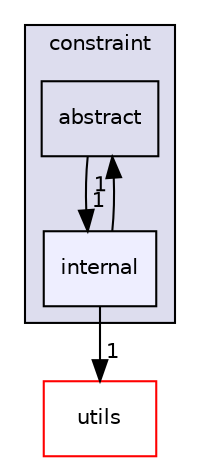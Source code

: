 digraph "include/tvm/constraint/internal" {
  compound=true
  node [ fontsize="10", fontname="Helvetica"];
  edge [ labelfontsize="10", labelfontname="Helvetica"];
  subgraph clusterdir_8aade20741a7f4a13662c9851e607ed3 {
    graph [ bgcolor="#ddddee", pencolor="black", label="constraint" fontname="Helvetica", fontsize="10", URL="dir_8aade20741a7f4a13662c9851e607ed3.html"]
  dir_2c65b15ce7a83c40acda25185dc2a52e [shape=box label="abstract" URL="dir_2c65b15ce7a83c40acda25185dc2a52e.html"];
  dir_0e0e5f9056032a31035848b7596a95c4 [shape=box, label="internal", style="filled", fillcolor="#eeeeff", pencolor="black", URL="dir_0e0e5f9056032a31035848b7596a95c4.html"];
  }
  dir_02c2fac6d932f25932ff780d6d7745ad [shape=box label="utils" fillcolor="white" style="filled" color="red" URL="dir_02c2fac6d932f25932ff780d6d7745ad.html"];
  dir_0e0e5f9056032a31035848b7596a95c4->dir_02c2fac6d932f25932ff780d6d7745ad [headlabel="1", labeldistance=1.5 headhref="dir_000010_000033.html"];
  dir_0e0e5f9056032a31035848b7596a95c4->dir_2c65b15ce7a83c40acda25185dc2a52e [headlabel="1", labeldistance=1.5 headhref="dir_000010_000005.html"];
  dir_2c65b15ce7a83c40acda25185dc2a52e->dir_0e0e5f9056032a31035848b7596a95c4 [headlabel="1", labeldistance=1.5 headhref="dir_000005_000010.html"];
}
